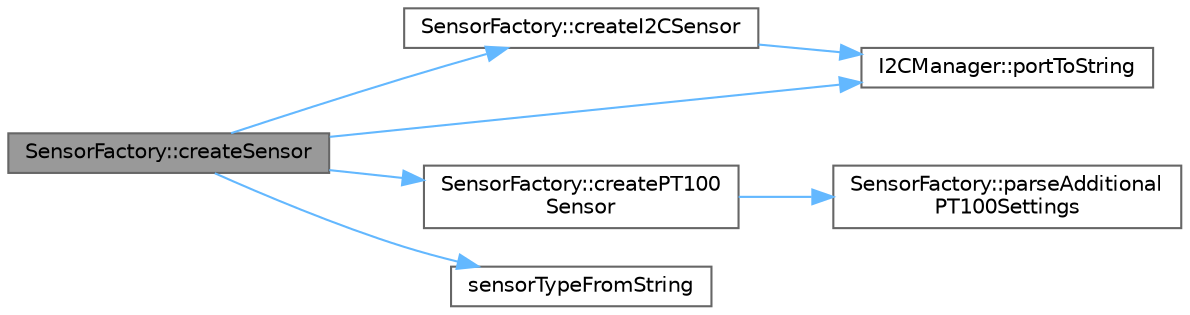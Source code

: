 digraph "SensorFactory::createSensor"
{
 // LATEX_PDF_SIZE
  bgcolor="transparent";
  edge [fontname=Helvetica,fontsize=10,labelfontname=Helvetica,labelfontsize=10];
  node [fontname=Helvetica,fontsize=10,shape=box,height=0.2,width=0.4];
  rankdir="LR";
  Node1 [id="Node000001",label="SensorFactory::createSensor",height=0.2,width=0.4,color="gray40", fillcolor="grey60", style="filled", fontcolor="black",tooltip="Create a sensor instance based on the provided configuration."];
  Node1 -> Node2 [id="edge1_Node000001_Node000002",color="steelblue1",style="solid",tooltip=" "];
  Node2 [id="Node000002",label="SensorFactory::createI2CSensor",height=0.2,width=0.4,color="grey40", fillcolor="white", style="filled",URL="$class_sensor_factory.html#a47edb42e6c90e0598f561ac9a5587fea",tooltip="Create a sensor using the template method pattern."];
  Node2 -> Node3 [id="edge2_Node000002_Node000003",color="steelblue1",style="solid",tooltip=" "];
  Node3 [id="Node000003",label="I2CManager::portToString",height=0.2,width=0.4,color="grey40", fillcolor="white", style="filled",URL="$class_i2_c_manager.html#ad9ebf3c8541e2fa0fd1131f3d68391de",tooltip="Convert I2CPort enum to string."];
  Node1 -> Node4 [id="edge3_Node000001_Node000004",color="steelblue1",style="solid",tooltip=" "];
  Node4 [id="Node000004",label="SensorFactory::createPT100\lSensor",height=0.2,width=0.4,color="grey40", fillcolor="white", style="filled",URL="$class_sensor_factory.html#aa0c52f1bf3ba0ed17fc3f2d84113e926",tooltip="Create a PT100 RTD sensor instance."];
  Node4 -> Node5 [id="edge4_Node000004_Node000005",color="steelblue1",style="solid",tooltip=" "];
  Node5 [id="Node000005",label="SensorFactory::parseAdditional\lPT100Settings",height=0.2,width=0.4,color="grey40", fillcolor="white", style="filled",URL="$class_sensor_factory.html#a311f11e27cd6d881e79b4db0c3557b4b",tooltip="Parse additional settings for PT100 sensors."];
  Node1 -> Node3 [id="edge5_Node000001_Node000003",color="steelblue1",style="solid",tooltip=" "];
  Node1 -> Node6 [id="edge6_Node000001_Node000006",color="steelblue1",style="solid",tooltip=" "];
  Node6 [id="Node000006",label="sensorTypeFromString",height=0.2,width=0.4,color="grey40", fillcolor="white", style="filled",URL="$_sensor_types_8h.html#a3077611eccca6a6deb412eba26bbd6c7",tooltip="Convert a string sensor type to the enum representation."];
}
